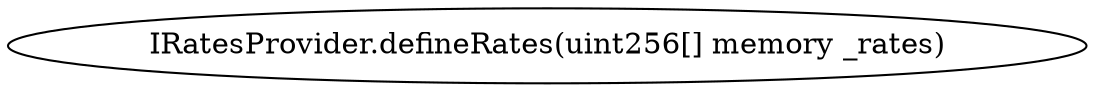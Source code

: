 digraph "" {
	graph [bb="0,0,438.78,36"];
	node [label="\N"];
	"IRatesProvider.defineRates(uint256[] memory _rates)"	 [height=0.5,
		pos="219.39,18",
		width=6.0942];
}
digraph "" {
	graph [bb="0,0,438.78,36"];
	node [label="\N"];
	"IRatesProvider.defineRates(uint256[] memory _rates)"	 [height=0.5,
		pos="219.39,18",
		width=6.0942];
}
digraph "" {
	graph [bb="0,0,438.78,36"];
	node [label="\N"];
	"IRatesProvider.defineRates(uint256[] memory _rates)"	 [height=0.5,
		pos="219.39,18",
		width=6.0942];
}
digraph "" {
	graph [bb="0,0,438.78,36"];
	node [label="\N"];
	"IRatesProvider.defineRates(uint256[] memory _rates)"	 [height=0.5,
		pos="219.39,18",
		width=6.0942];
}
digraph "" {
	graph [bb="0,0,438.78,36"];
	node [label="\N"];
	"IRatesProvider.defineRates(uint256[] memory _rates)"	 [height=0.5,
		pos="219.39,18",
		width=6.0942];
}

